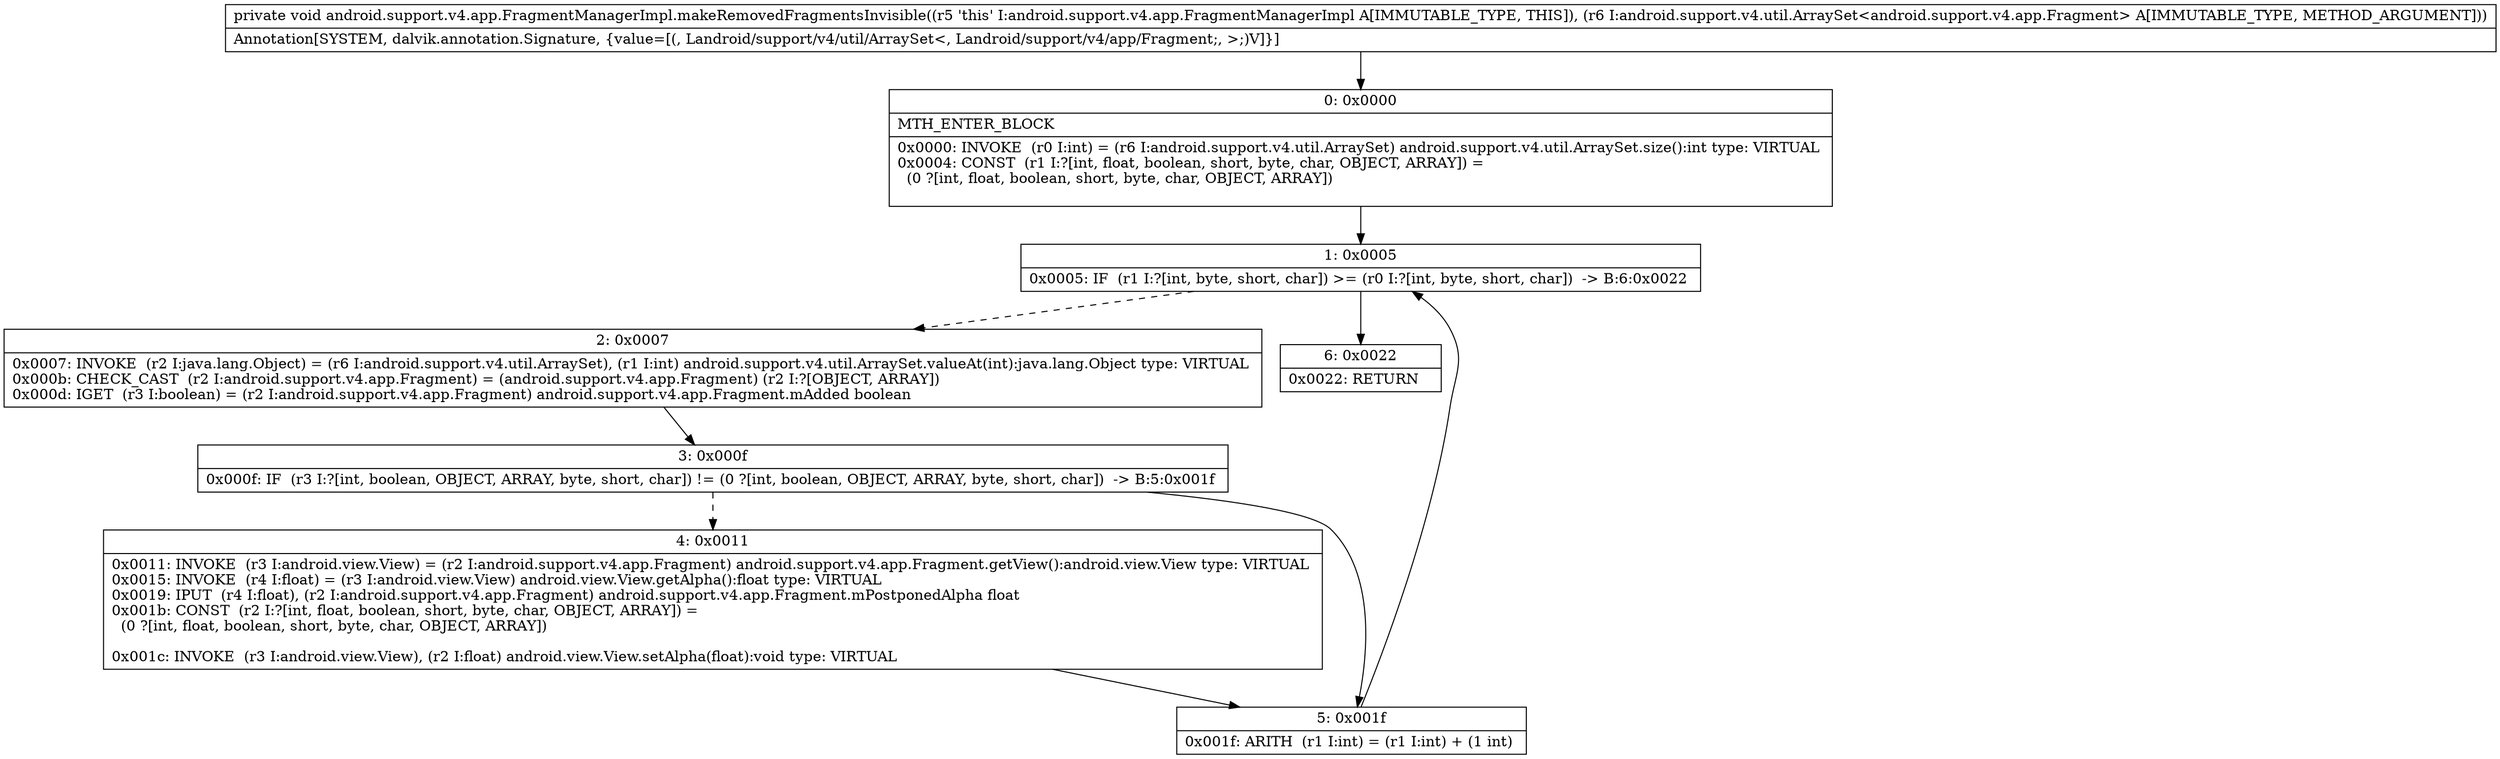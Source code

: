 digraph "CFG forandroid.support.v4.app.FragmentManagerImpl.makeRemovedFragmentsInvisible(Landroid\/support\/v4\/util\/ArraySet;)V" {
Node_0 [shape=record,label="{0\:\ 0x0000|MTH_ENTER_BLOCK\l|0x0000: INVOKE  (r0 I:int) = (r6 I:android.support.v4.util.ArraySet) android.support.v4.util.ArraySet.size():int type: VIRTUAL \l0x0004: CONST  (r1 I:?[int, float, boolean, short, byte, char, OBJECT, ARRAY]) = \l  (0 ?[int, float, boolean, short, byte, char, OBJECT, ARRAY])\l \l}"];
Node_1 [shape=record,label="{1\:\ 0x0005|0x0005: IF  (r1 I:?[int, byte, short, char]) \>= (r0 I:?[int, byte, short, char])  \-\> B:6:0x0022 \l}"];
Node_2 [shape=record,label="{2\:\ 0x0007|0x0007: INVOKE  (r2 I:java.lang.Object) = (r6 I:android.support.v4.util.ArraySet), (r1 I:int) android.support.v4.util.ArraySet.valueAt(int):java.lang.Object type: VIRTUAL \l0x000b: CHECK_CAST  (r2 I:android.support.v4.app.Fragment) = (android.support.v4.app.Fragment) (r2 I:?[OBJECT, ARRAY]) \l0x000d: IGET  (r3 I:boolean) = (r2 I:android.support.v4.app.Fragment) android.support.v4.app.Fragment.mAdded boolean \l}"];
Node_3 [shape=record,label="{3\:\ 0x000f|0x000f: IF  (r3 I:?[int, boolean, OBJECT, ARRAY, byte, short, char]) != (0 ?[int, boolean, OBJECT, ARRAY, byte, short, char])  \-\> B:5:0x001f \l}"];
Node_4 [shape=record,label="{4\:\ 0x0011|0x0011: INVOKE  (r3 I:android.view.View) = (r2 I:android.support.v4.app.Fragment) android.support.v4.app.Fragment.getView():android.view.View type: VIRTUAL \l0x0015: INVOKE  (r4 I:float) = (r3 I:android.view.View) android.view.View.getAlpha():float type: VIRTUAL \l0x0019: IPUT  (r4 I:float), (r2 I:android.support.v4.app.Fragment) android.support.v4.app.Fragment.mPostponedAlpha float \l0x001b: CONST  (r2 I:?[int, float, boolean, short, byte, char, OBJECT, ARRAY]) = \l  (0 ?[int, float, boolean, short, byte, char, OBJECT, ARRAY])\l \l0x001c: INVOKE  (r3 I:android.view.View), (r2 I:float) android.view.View.setAlpha(float):void type: VIRTUAL \l}"];
Node_5 [shape=record,label="{5\:\ 0x001f|0x001f: ARITH  (r1 I:int) = (r1 I:int) + (1 int) \l}"];
Node_6 [shape=record,label="{6\:\ 0x0022|0x0022: RETURN   \l}"];
MethodNode[shape=record,label="{private void android.support.v4.app.FragmentManagerImpl.makeRemovedFragmentsInvisible((r5 'this' I:android.support.v4.app.FragmentManagerImpl A[IMMUTABLE_TYPE, THIS]), (r6 I:android.support.v4.util.ArraySet\<android.support.v4.app.Fragment\> A[IMMUTABLE_TYPE, METHOD_ARGUMENT]))  | Annotation[SYSTEM, dalvik.annotation.Signature, \{value=[(, Landroid\/support\/v4\/util\/ArraySet\<, Landroid\/support\/v4\/app\/Fragment;, \>;)V]\}]\l}"];
MethodNode -> Node_0;
Node_0 -> Node_1;
Node_1 -> Node_2[style=dashed];
Node_1 -> Node_6;
Node_2 -> Node_3;
Node_3 -> Node_4[style=dashed];
Node_3 -> Node_5;
Node_4 -> Node_5;
Node_5 -> Node_1;
}

